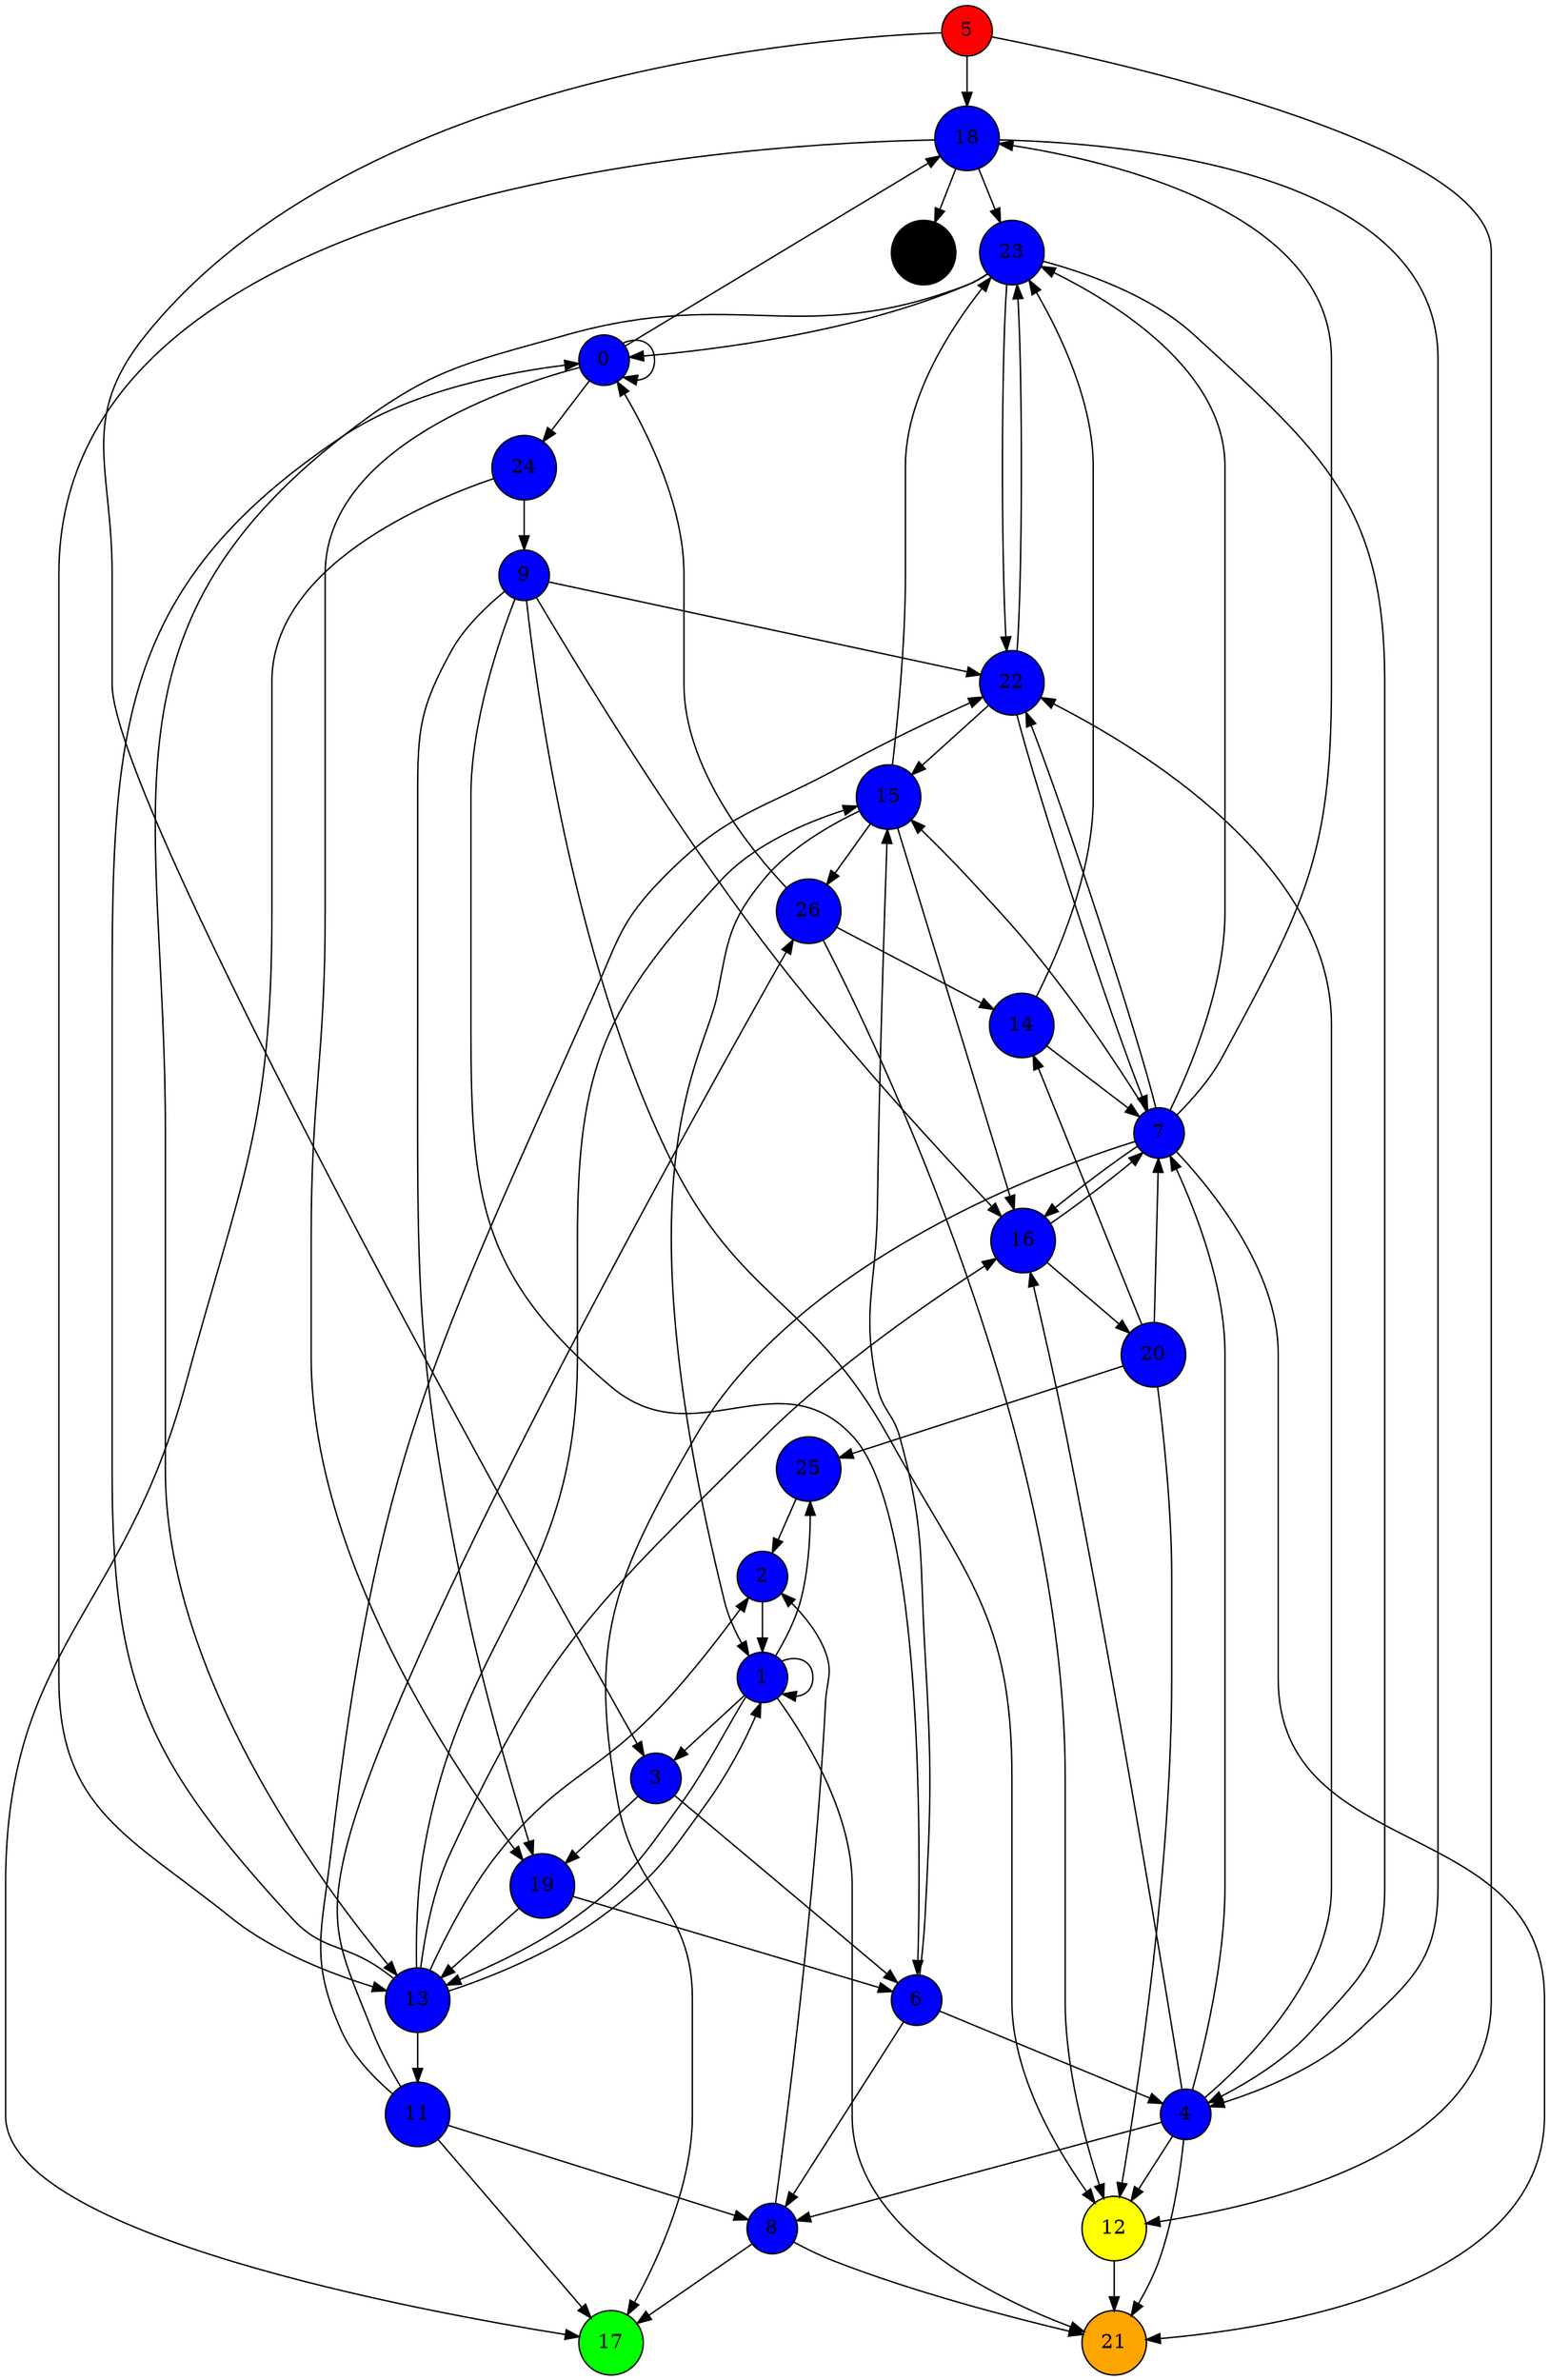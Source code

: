 digraph g {
5 [shape=circle,style=filled,fillcolor=red];
0 [shape=circle,style=filled,fillcolor=blue];
26 [shape=circle,style=filled,fillcolor=blue];
15 [shape=circle,style=filled,fillcolor=blue];
22 [shape=circle,style=filled,fillcolor=blue];
23 [shape=circle,style=filled,fillcolor=blue];
18 [shape=circle,style=filled,fillcolor=blue];
7 [shape=circle,style=filled,fillcolor=blue];
20 [shape=circle,style=filled,fillcolor=blue];
16 [shape=circle,style=filled,fillcolor=blue];
13 [shape=circle,style=filled,fillcolor=blue];
19 [shape=circle,style=filled,fillcolor=blue];
9 [shape=circle,style=filled,fillcolor=blue];
24 [shape=circle,style=filled,fillcolor=blue];
3 [shape=circle,style=filled,fillcolor=blue];
1 [shape=circle,style=filled,fillcolor=blue];
2 [shape=circle,style=filled,fillcolor=blue];
25 [shape=circle,style=filled,fillcolor=blue];
8 [shape=circle,style=filled,fillcolor=blue];
11 [shape=circle,style=filled,fillcolor=blue];
6 [shape=circle,style=filled,fillcolor=blue];
4 [shape=circle,style=filled,fillcolor=blue];
14 [shape=circle,style=filled,fillcolor=blue];
10 [shape=circle,style=filled,fillcolor=black];
12 [shape=circle,style=filled,fillcolor=yellow];
17 [shape=circle,style=filled,fillcolor=green];
21 [shape=circle,style=filled,fillcolor=orange];
0->18;
0->0;
0->19;
0->24;
1->21;
1->1;
1->25;
1->3;
1->13;
2->1;
3->19;
3->6;
4->8;
4->12;
4->21;
4->7;
4->22;
4->16;
5->3;
5->12;
5->18;
6->4;
6->15;
6->8;
7->18;
7->17;
7->21;
7->16;
7->23;
7->22;
7->15;
8->2;
8->17;
8->21;
9->16;
9->6;
9->22;
9->19;
9->12;
11->8;
11->17;
11->22;
11->26;
12->21;
13->15;
13->11;
13->0;
13->1;
13->2;
13->16;
14->23;
14->7;
15->1;
15->23;
15->16;
15->26;
16->20;
16->7;
18->13;
18->4;
18->10;
18->23;
19->6;
19->13;
20->7;
20->12;
20->14;
20->25;
22->7;
22->23;
22->15;
23->0;
23->4;
23->22;
23->13;
24->9;
24->17;
25->2;
26->12;
26->0;
26->14;
overlap=false;
fontsize=12;
}
